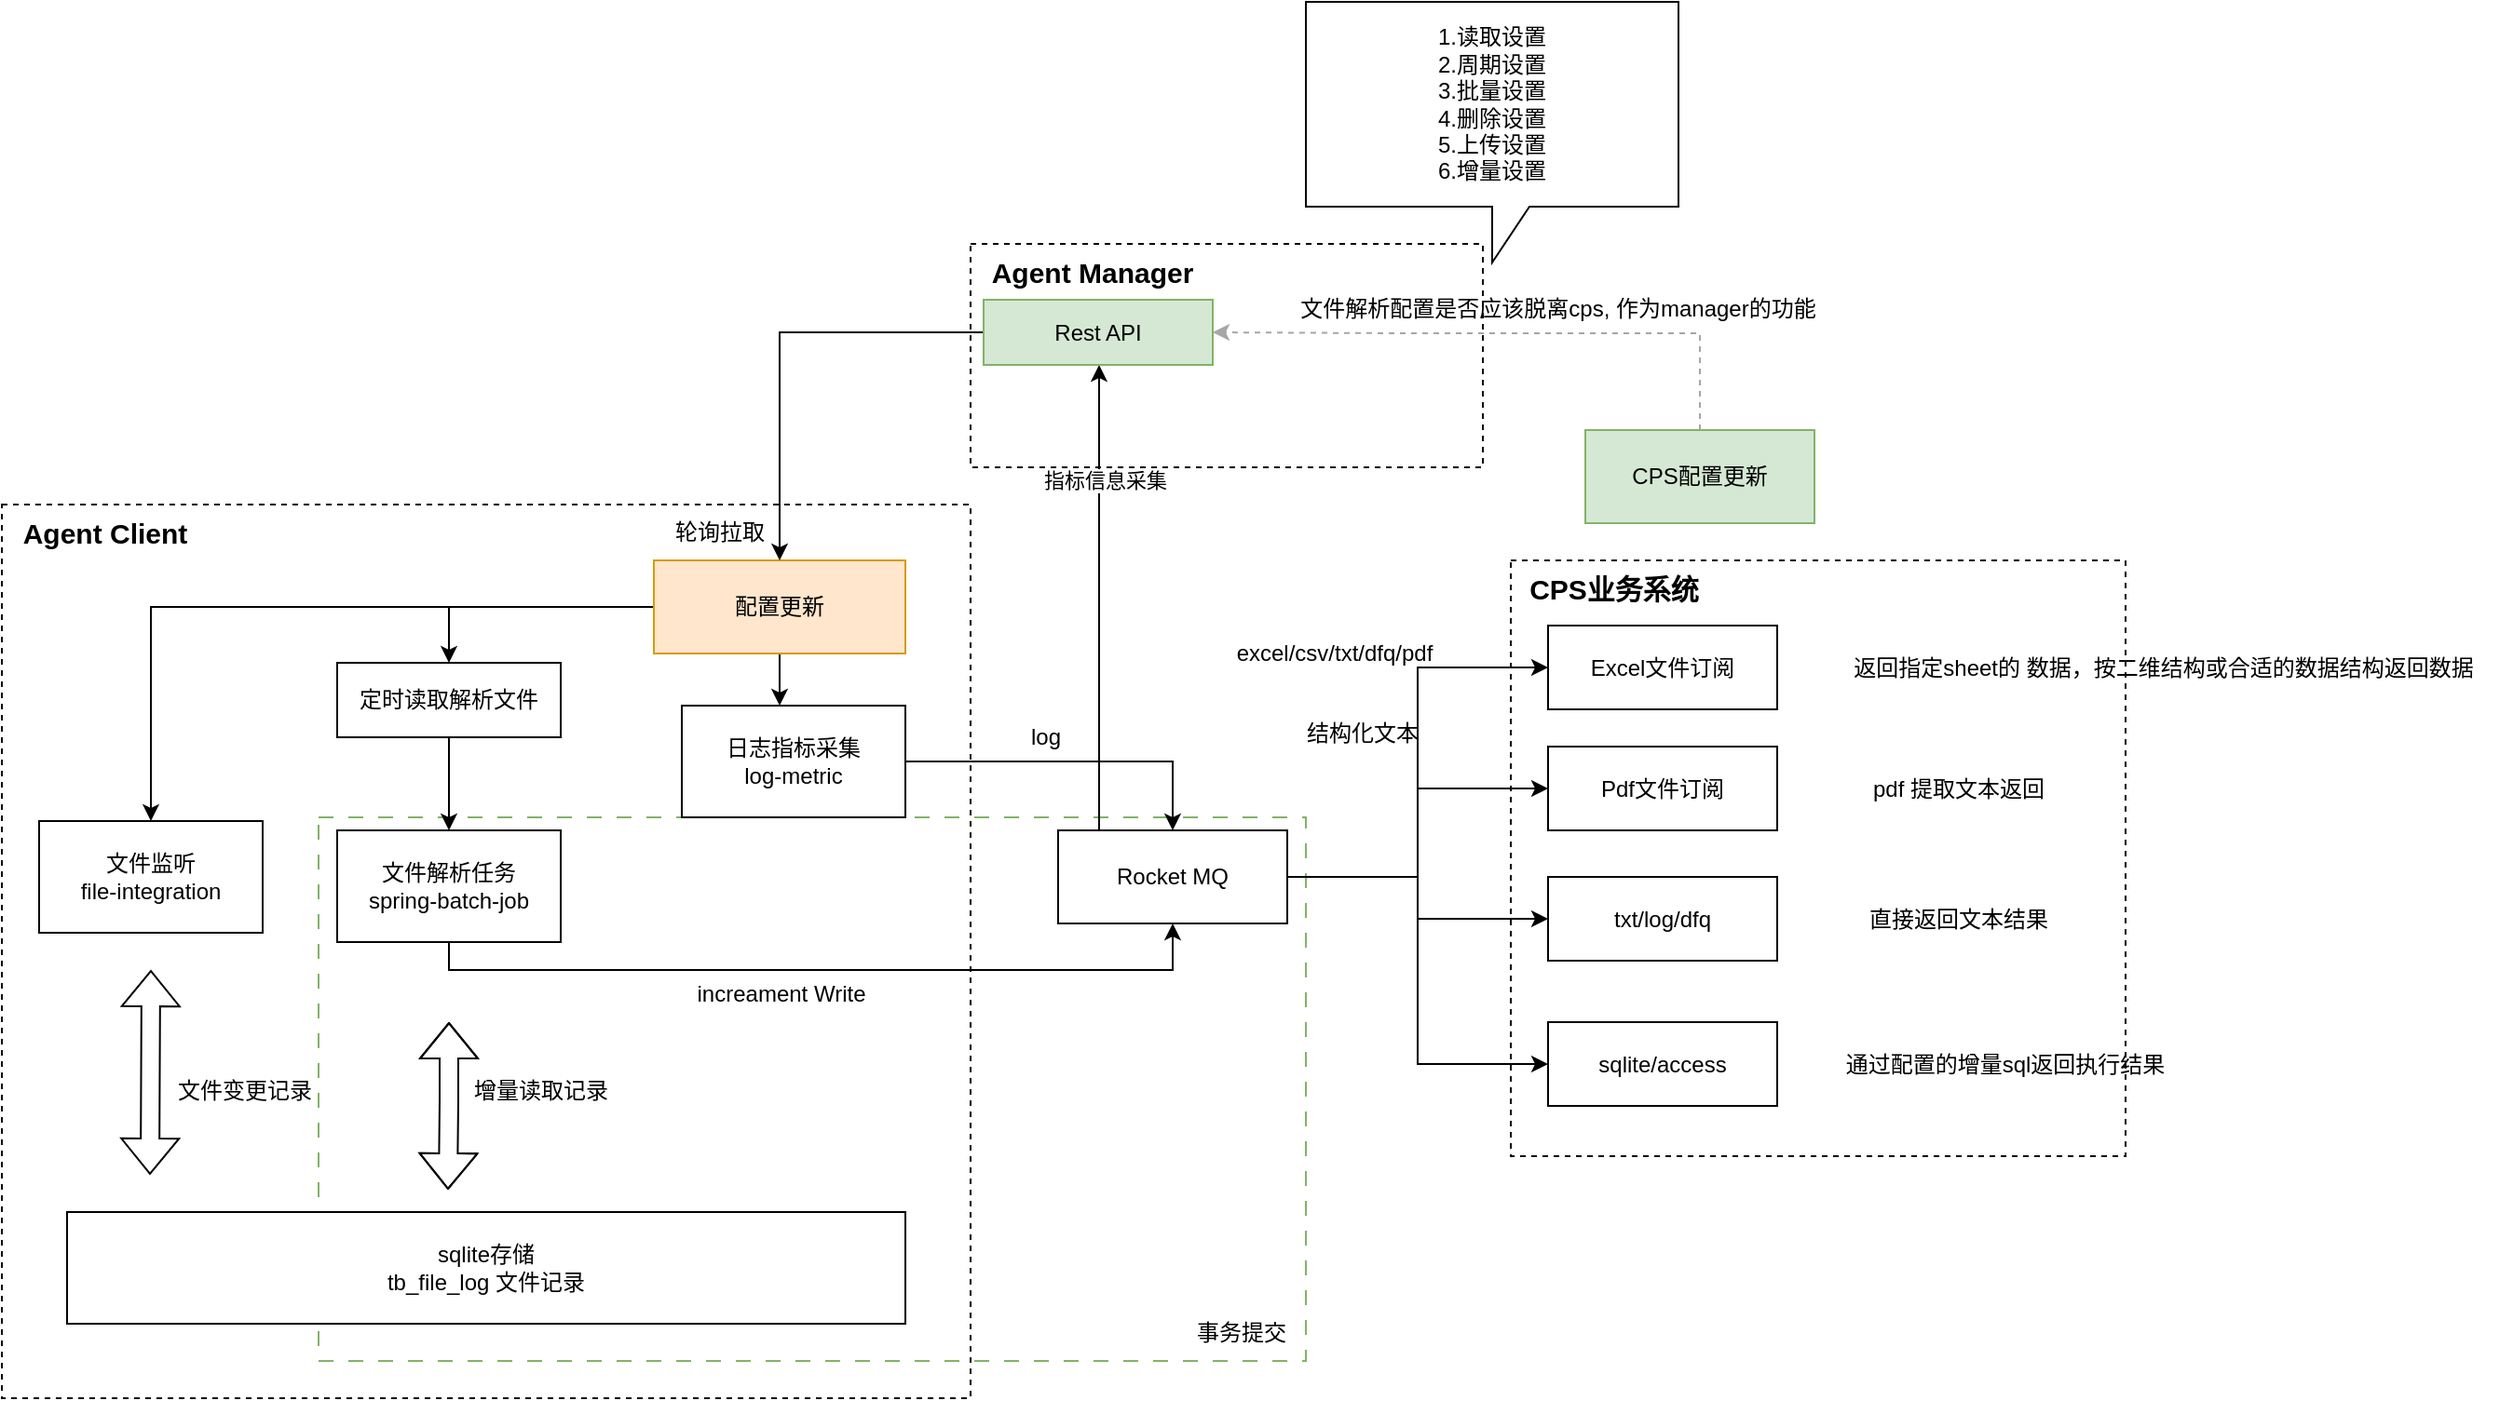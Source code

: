 <mxfile version="23.0.2" type="github">
  <diagram name="第 1 页" id="KSwCcJYvpphRC8MJ0m5S">
    <mxGraphModel dx="1434" dy="1949" grid="1" gridSize="10" guides="1" tooltips="1" connect="1" arrows="1" fold="1" page="1" pageScale="1" pageWidth="827" pageHeight="1169" math="0" shadow="0">
      <root>
        <mxCell id="0" />
        <mxCell id="1" parent="0" />
        <mxCell id="mfhwkr1gqfcv5BpSvhRb-97" value="" style="rounded=0;whiteSpace=wrap;html=1;fillColor=none;dashed=1;dashPattern=8 8;strokeColor=#82B366;" parent="1" vertex="1">
          <mxGeometry x="260" y="178" width="530" height="292" as="geometry" />
        </mxCell>
        <mxCell id="mfhwkr1gqfcv5BpSvhRb-58" value="" style="rounded=0;whiteSpace=wrap;html=1;fillColor=none;dashed=1;movable=0;resizable=0;rotatable=0;deletable=0;editable=0;locked=1;connectable=0;" parent="1" vertex="1">
          <mxGeometry x="90" y="10" width="520" height="480" as="geometry" />
        </mxCell>
        <mxCell id="mfhwkr1gqfcv5BpSvhRb-1" value="文件监听&lt;br&gt;file-integration" style="rounded=0;whiteSpace=wrap;html=1;" parent="1" vertex="1">
          <mxGeometry x="110" y="180" width="120" height="60" as="geometry" />
        </mxCell>
        <mxCell id="mfhwkr1gqfcv5BpSvhRb-79" style="edgeStyle=orthogonalEdgeStyle;rounded=0;orthogonalLoop=1;jettySize=auto;html=1;entryX=0.5;entryY=1;entryDx=0;entryDy=0;" parent="1" source="mfhwkr1gqfcv5BpSvhRb-2" target="mfhwkr1gqfcv5BpSvhRb-35" edge="1">
          <mxGeometry relative="1" as="geometry">
            <Array as="points">
              <mxPoint x="330" y="260" />
              <mxPoint x="719" y="260" />
            </Array>
          </mxGeometry>
        </mxCell>
        <mxCell id="mfhwkr1gqfcv5BpSvhRb-2" value="文件解析任务&lt;br&gt;spring-batch-job" style="rounded=0;whiteSpace=wrap;html=1;" parent="1" vertex="1">
          <mxGeometry x="270" y="185" width="120" height="60" as="geometry" />
        </mxCell>
        <mxCell id="mfhwkr1gqfcv5BpSvhRb-36" style="edgeStyle=orthogonalEdgeStyle;rounded=0;orthogonalLoop=1;jettySize=auto;html=1;" parent="1" source="mfhwkr1gqfcv5BpSvhRb-3" target="mfhwkr1gqfcv5BpSvhRb-35" edge="1">
          <mxGeometry relative="1" as="geometry" />
        </mxCell>
        <mxCell id="mfhwkr1gqfcv5BpSvhRb-3" value="日志指标采集&lt;br&gt;log-metric" style="rounded=0;whiteSpace=wrap;html=1;" parent="1" vertex="1">
          <mxGeometry x="455" y="118" width="120" height="60" as="geometry" />
        </mxCell>
        <mxCell id="mfhwkr1gqfcv5BpSvhRb-6" value="sqlite存储&lt;br&gt;tb_file_log 文件记录" style="rounded=0;whiteSpace=wrap;html=1;" parent="1" vertex="1">
          <mxGeometry x="125" y="390" width="450" height="60" as="geometry" />
        </mxCell>
        <mxCell id="mfhwkr1gqfcv5BpSvhRb-24" style="edgeStyle=orthogonalEdgeStyle;rounded=0;orthogonalLoop=1;jettySize=auto;html=1;entryX=0.5;entryY=0;entryDx=0;entryDy=0;" parent="1" source="mfhwkr1gqfcv5BpSvhRb-10" target="mfhwkr1gqfcv5BpSvhRb-1" edge="1">
          <mxGeometry relative="1" as="geometry" />
        </mxCell>
        <mxCell id="mfhwkr1gqfcv5BpSvhRb-26" style="edgeStyle=orthogonalEdgeStyle;rounded=0;orthogonalLoop=1;jettySize=auto;html=1;" parent="1" source="mfhwkr1gqfcv5BpSvhRb-10" target="mfhwkr1gqfcv5BpSvhRb-23" edge="1">
          <mxGeometry relative="1" as="geometry" />
        </mxCell>
        <mxCell id="mfhwkr1gqfcv5BpSvhRb-72" style="edgeStyle=orthogonalEdgeStyle;rounded=0;orthogonalLoop=1;jettySize=auto;html=1;" parent="1" source="mfhwkr1gqfcv5BpSvhRb-10" target="mfhwkr1gqfcv5BpSvhRb-3" edge="1">
          <mxGeometry relative="1" as="geometry">
            <Array as="points">
              <mxPoint x="508" y="150" />
              <mxPoint x="508" y="150" />
            </Array>
          </mxGeometry>
        </mxCell>
        <mxCell id="mfhwkr1gqfcv5BpSvhRb-10" value="配置更新" style="rounded=0;whiteSpace=wrap;html=1;fillColor=#ffe6cc;strokeColor=#d79b00;" parent="1" vertex="1">
          <mxGeometry x="440" y="40" width="135" height="50" as="geometry" />
        </mxCell>
        <mxCell id="mfhwkr1gqfcv5BpSvhRb-21" value="" style="shape=flexArrow;endArrow=classic;startArrow=classic;html=1;rounded=0;" parent="1" edge="1">
          <mxGeometry width="100" height="100" relative="1" as="geometry">
            <mxPoint x="169.5" y="370" as="sourcePoint" />
            <mxPoint x="170" y="260" as="targetPoint" />
          </mxGeometry>
        </mxCell>
        <mxCell id="mfhwkr1gqfcv5BpSvhRb-73" style="edgeStyle=orthogonalEdgeStyle;rounded=0;orthogonalLoop=1;jettySize=auto;html=1;" parent="1" source="mfhwkr1gqfcv5BpSvhRb-23" target="mfhwkr1gqfcv5BpSvhRb-2" edge="1">
          <mxGeometry relative="1" as="geometry" />
        </mxCell>
        <mxCell id="mfhwkr1gqfcv5BpSvhRb-23" value="定时读取解析文件" style="rounded=0;whiteSpace=wrap;html=1;" parent="1" vertex="1">
          <mxGeometry x="270" y="95" width="120" height="40" as="geometry" />
        </mxCell>
        <mxCell id="mfhwkr1gqfcv5BpSvhRb-75" style="edgeStyle=orthogonalEdgeStyle;rounded=0;orthogonalLoop=1;jettySize=auto;html=1;" parent="1" source="mfhwkr1gqfcv5BpSvhRb-35" target="mfhwkr1gqfcv5BpSvhRb-67" edge="1">
          <mxGeometry relative="1" as="geometry">
            <Array as="points">
              <mxPoint x="679" y="130" />
              <mxPoint x="679" y="130" />
            </Array>
          </mxGeometry>
        </mxCell>
        <mxCell id="mfhwkr1gqfcv5BpSvhRb-76" value="指标信息采集" style="edgeLabel;html=1;align=center;verticalAlign=middle;resizable=0;points=[];" parent="mfhwkr1gqfcv5BpSvhRb-75" vertex="1" connectable="0">
          <mxGeometry x="0.503" y="-2" relative="1" as="geometry">
            <mxPoint x="1" as="offset" />
          </mxGeometry>
        </mxCell>
        <mxCell id="mfhwkr1gqfcv5BpSvhRb-89" style="edgeStyle=orthogonalEdgeStyle;rounded=0;orthogonalLoop=1;jettySize=auto;html=1;entryX=0;entryY=0.5;entryDx=0;entryDy=0;" parent="1" source="mfhwkr1gqfcv5BpSvhRb-35" target="mfhwkr1gqfcv5BpSvhRb-84" edge="1">
          <mxGeometry relative="1" as="geometry" />
        </mxCell>
        <mxCell id="mfhwkr1gqfcv5BpSvhRb-90" style="edgeStyle=orthogonalEdgeStyle;rounded=0;orthogonalLoop=1;jettySize=auto;html=1;" parent="1" source="mfhwkr1gqfcv5BpSvhRb-35" target="mfhwkr1gqfcv5BpSvhRb-85" edge="1">
          <mxGeometry relative="1" as="geometry" />
        </mxCell>
        <mxCell id="EhrkbCGMckrhQxVuz5_1-8" style="edgeStyle=orthogonalEdgeStyle;rounded=0;orthogonalLoop=1;jettySize=auto;html=1;" edge="1" parent="1" source="mfhwkr1gqfcv5BpSvhRb-35" target="EhrkbCGMckrhQxVuz5_1-6">
          <mxGeometry relative="1" as="geometry" />
        </mxCell>
        <mxCell id="EhrkbCGMckrhQxVuz5_1-10" style="edgeStyle=orthogonalEdgeStyle;rounded=0;orthogonalLoop=1;jettySize=auto;html=1;entryX=0;entryY=0.5;entryDx=0;entryDy=0;" edge="1" parent="1" source="mfhwkr1gqfcv5BpSvhRb-35" target="EhrkbCGMckrhQxVuz5_1-9">
          <mxGeometry relative="1" as="geometry" />
        </mxCell>
        <mxCell id="mfhwkr1gqfcv5BpSvhRb-35" value="Rocket MQ" style="rounded=0;whiteSpace=wrap;html=1;" parent="1" vertex="1">
          <mxGeometry x="657" y="185" width="123" height="50" as="geometry" />
        </mxCell>
        <mxCell id="mfhwkr1gqfcv5BpSvhRb-49" value="increament Write" style="text;html=1;align=center;verticalAlign=middle;resizable=0;points=[];autosize=1;strokeColor=none;fillColor=none;" parent="1" vertex="1">
          <mxGeometry x="452.5" y="258" width="110" height="30" as="geometry" />
        </mxCell>
        <mxCell id="mfhwkr1gqfcv5BpSvhRb-52" value="文件变更记录" style="text;html=1;align=center;verticalAlign=middle;resizable=0;points=[];autosize=1;strokeColor=none;fillColor=none;" parent="1" vertex="1">
          <mxGeometry x="170" y="310" width="100" height="30" as="geometry" />
        </mxCell>
        <mxCell id="mfhwkr1gqfcv5BpSvhRb-55" value="excel/csv/txt/dfq/pdf" style="text;html=1;align=center;verticalAlign=middle;resizable=0;points=[];autosize=1;strokeColor=none;fillColor=none;" parent="1" vertex="1">
          <mxGeometry x="740" y="75" width="130" height="30" as="geometry" />
        </mxCell>
        <mxCell id="mfhwkr1gqfcv5BpSvhRb-59" value="增量读取记录" style="text;html=1;align=center;verticalAlign=middle;resizable=0;points=[];autosize=1;strokeColor=none;fillColor=none;" parent="1" vertex="1">
          <mxGeometry x="329" y="310" width="100" height="30" as="geometry" />
        </mxCell>
        <mxCell id="mfhwkr1gqfcv5BpSvhRb-60" value="Agent Client" style="text;html=1;align=center;verticalAlign=middle;resizable=0;points=[];autosize=1;strokeColor=none;fillColor=none;fontStyle=1;fontSize=15;" parent="1" vertex="1">
          <mxGeometry x="90" y="10" width="110" height="30" as="geometry" />
        </mxCell>
        <mxCell id="mfhwkr1gqfcv5BpSvhRb-71" style="edgeStyle=orthogonalEdgeStyle;rounded=0;orthogonalLoop=1;jettySize=auto;html=1;entryX=1;entryY=0.5;entryDx=0;entryDy=0;dashed=1;fillColor=#f5f5f5;strokeColor=#a6a6a6;" parent="1" source="mfhwkr1gqfcv5BpSvhRb-62" target="mfhwkr1gqfcv5BpSvhRb-67" edge="1">
          <mxGeometry relative="1" as="geometry">
            <Array as="points">
              <mxPoint x="1002" y="-82" />
              <mxPoint x="840" y="-82" />
            </Array>
          </mxGeometry>
        </mxCell>
        <mxCell id="mfhwkr1gqfcv5BpSvhRb-62" value="CPS配置更新" style="rounded=0;whiteSpace=wrap;html=1;fillColor=#d5e8d4;strokeColor=#82b366;" parent="1" vertex="1">
          <mxGeometry x="940" y="-30" width="123" height="50" as="geometry" />
        </mxCell>
        <mxCell id="mfhwkr1gqfcv5BpSvhRb-66" value="" style="rounded=0;whiteSpace=wrap;html=1;fillColor=none;dashed=1;movable=0;resizable=0;rotatable=0;deletable=0;editable=0;locked=1;connectable=0;" parent="1" vertex="1">
          <mxGeometry x="610" y="-130" width="275" height="120" as="geometry" />
        </mxCell>
        <mxCell id="mfhwkr1gqfcv5BpSvhRb-65" value="Agent Manager" style="text;html=1;align=center;verticalAlign=middle;resizable=0;points=[];autosize=1;strokeColor=none;fillColor=none;fontStyle=1;fontSize=15;" parent="1" vertex="1">
          <mxGeometry x="610" y="-130" width="130" height="30" as="geometry" />
        </mxCell>
        <mxCell id="mfhwkr1gqfcv5BpSvhRb-69" style="edgeStyle=orthogonalEdgeStyle;rounded=0;orthogonalLoop=1;jettySize=auto;html=1;entryX=0.5;entryY=0;entryDx=0;entryDy=0;" parent="1" source="mfhwkr1gqfcv5BpSvhRb-67" target="mfhwkr1gqfcv5BpSvhRb-10" edge="1">
          <mxGeometry relative="1" as="geometry" />
        </mxCell>
        <mxCell id="mfhwkr1gqfcv5BpSvhRb-67" value="Rest API" style="rounded=0;whiteSpace=wrap;html=1;fillColor=#d5e8d4;strokeColor=#82b366;" parent="1" vertex="1">
          <mxGeometry x="617" y="-100" width="123" height="35" as="geometry" />
        </mxCell>
        <mxCell id="mfhwkr1gqfcv5BpSvhRb-70" value="轮询拉取" style="text;html=1;align=center;verticalAlign=middle;resizable=0;points=[];autosize=1;strokeColor=none;fillColor=none;" parent="1" vertex="1">
          <mxGeometry x="440" y="10" width="70" height="30" as="geometry" />
        </mxCell>
        <mxCell id="mfhwkr1gqfcv5BpSvhRb-74" value="文件解析配置是否应该脱离cps, 作为manager的功能" style="text;html=1;align=center;verticalAlign=middle;resizable=0;points=[];autosize=1;strokeColor=none;fillColor=none;" parent="1" vertex="1">
          <mxGeometry x="775" y="-110" width="300" height="30" as="geometry" />
        </mxCell>
        <mxCell id="mfhwkr1gqfcv5BpSvhRb-81" value="" style="rounded=0;whiteSpace=wrap;html=1;dashed=1;fillColor=none;" parent="1" vertex="1">
          <mxGeometry x="900" y="40" width="330" height="320" as="geometry" />
        </mxCell>
        <mxCell id="mfhwkr1gqfcv5BpSvhRb-83" value="CPS业务系统" style="text;html=1;align=center;verticalAlign=middle;resizable=0;points=[];autosize=1;strokeColor=none;fillColor=none;fontStyle=1;fontSize=15;" parent="1" vertex="1">
          <mxGeometry x="900" y="40" width="110" height="30" as="geometry" />
        </mxCell>
        <mxCell id="mfhwkr1gqfcv5BpSvhRb-84" value="Excel文件订阅" style="rounded=0;whiteSpace=wrap;html=1;" parent="1" vertex="1">
          <mxGeometry x="920" y="75" width="123" height="45" as="geometry" />
        </mxCell>
        <mxCell id="mfhwkr1gqfcv5BpSvhRb-85" value="Pdf文件订阅" style="rounded=0;whiteSpace=wrap;html=1;" parent="1" vertex="1">
          <mxGeometry x="920" y="140" width="123" height="45" as="geometry" />
        </mxCell>
        <mxCell id="mfhwkr1gqfcv5BpSvhRb-91" value="结构化文本" style="text;html=1;align=center;verticalAlign=middle;resizable=0;points=[];autosize=1;strokeColor=none;fillColor=none;" parent="1" vertex="1">
          <mxGeometry x="780" y="118" width="80" height="30" as="geometry" />
        </mxCell>
        <mxCell id="mfhwkr1gqfcv5BpSvhRb-96" value="" style="shape=flexArrow;endArrow=classic;startArrow=classic;html=1;rounded=0;" parent="1" edge="1">
          <mxGeometry width="100" height="100" relative="1" as="geometry">
            <mxPoint x="329.5" y="378" as="sourcePoint" />
            <mxPoint x="330" y="288" as="targetPoint" />
            <Array as="points">
              <mxPoint x="330" y="330" />
            </Array>
          </mxGeometry>
        </mxCell>
        <mxCell id="mfhwkr1gqfcv5BpSvhRb-99" value="事务提交" style="text;html=1;align=center;verticalAlign=middle;resizable=0;points=[];autosize=1;strokeColor=none;fillColor=none;" parent="1" vertex="1">
          <mxGeometry x="720" y="440" width="70" height="30" as="geometry" />
        </mxCell>
        <mxCell id="EhrkbCGMckrhQxVuz5_1-2" value="&lt;div class=&quot;lake-content&quot;&gt;返回指定sheet的 数据，按二维结构或合适的数据结构返回数据&lt;/div&gt;" style="text;html=1;align=center;verticalAlign=middle;resizable=0;points=[];autosize=1;strokeColor=none;fillColor=none;" vertex="1" parent="1">
          <mxGeometry x="1070" y="82.5" width="360" height="30" as="geometry" />
        </mxCell>
        <mxCell id="EhrkbCGMckrhQxVuz5_1-5" value="&lt;div class=&quot;lake-content&quot;&gt;pdf 提取文本返回&lt;/div&gt;" style="text;html=1;align=center;verticalAlign=middle;resizable=0;points=[];autosize=1;strokeColor=none;fillColor=none;" vertex="1" parent="1">
          <mxGeometry x="1080" y="147.5" width="120" height="30" as="geometry" />
        </mxCell>
        <mxCell id="EhrkbCGMckrhQxVuz5_1-6" value="txt/log/dfq" style="rounded=0;whiteSpace=wrap;html=1;" vertex="1" parent="1">
          <mxGeometry x="920" y="210" width="123" height="45" as="geometry" />
        </mxCell>
        <mxCell id="EhrkbCGMckrhQxVuz5_1-7" value="&lt;div class=&quot;lake-content&quot;&gt;直接返回文本结果&lt;/div&gt;" style="text;html=1;align=center;verticalAlign=middle;resizable=0;points=[];autosize=1;strokeColor=none;fillColor=none;" vertex="1" parent="1">
          <mxGeometry x="1080" y="217.5" width="120" height="30" as="geometry" />
        </mxCell>
        <mxCell id="EhrkbCGMckrhQxVuz5_1-9" value="sqlite/access" style="rounded=0;whiteSpace=wrap;html=1;" vertex="1" parent="1">
          <mxGeometry x="920" y="288" width="123" height="45" as="geometry" />
        </mxCell>
        <mxCell id="EhrkbCGMckrhQxVuz5_1-11" value="通过配置的增量sql返回执行结果" style="text;html=1;align=center;verticalAlign=middle;resizable=0;points=[];autosize=1;strokeColor=none;fillColor=none;" vertex="1" parent="1">
          <mxGeometry x="1070" y="295.5" width="190" height="30" as="geometry" />
        </mxCell>
        <mxCell id="EhrkbCGMckrhQxVuz5_1-12" value="log" style="text;html=1;align=center;verticalAlign=middle;resizable=0;points=[];autosize=1;strokeColor=none;fillColor=none;" vertex="1" parent="1">
          <mxGeometry x="630" y="120" width="40" height="30" as="geometry" />
        </mxCell>
        <mxCell id="EhrkbCGMckrhQxVuz5_1-18" value="1.读取设置&lt;br&gt;2.周期设置&lt;br&gt;3.批量设置&lt;br&gt;4.删除设置&lt;br&gt;5.上传设置&lt;br&gt;6.增量设置" style="shape=callout;whiteSpace=wrap;html=1;perimeter=calloutPerimeter;" vertex="1" parent="1">
          <mxGeometry x="790" y="-260" width="200" height="140" as="geometry" />
        </mxCell>
      </root>
    </mxGraphModel>
  </diagram>
</mxfile>
